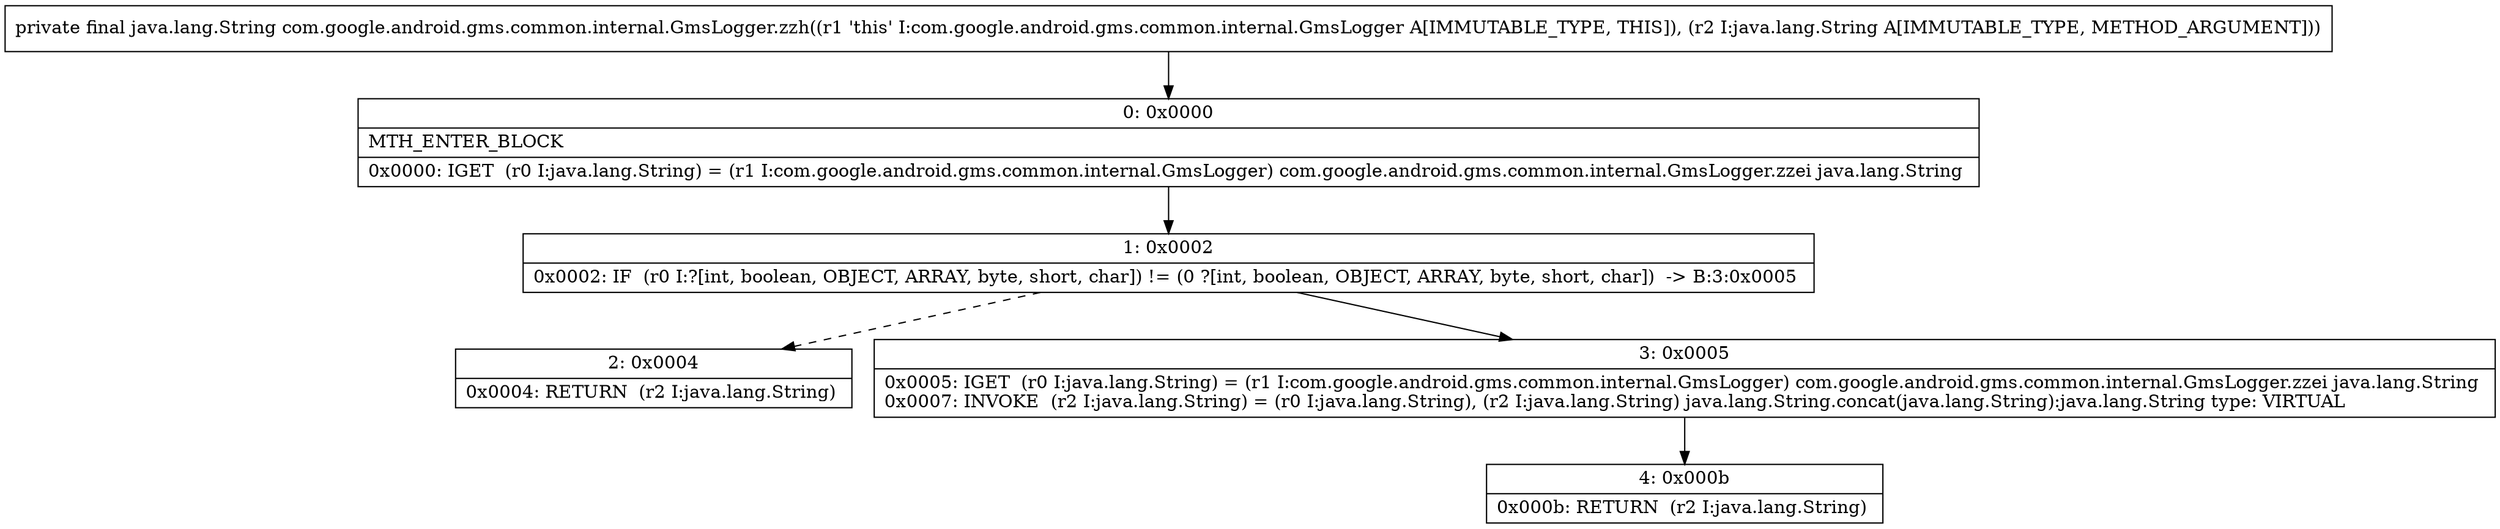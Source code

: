 digraph "CFG forcom.google.android.gms.common.internal.GmsLogger.zzh(Ljava\/lang\/String;)Ljava\/lang\/String;" {
Node_0 [shape=record,label="{0\:\ 0x0000|MTH_ENTER_BLOCK\l|0x0000: IGET  (r0 I:java.lang.String) = (r1 I:com.google.android.gms.common.internal.GmsLogger) com.google.android.gms.common.internal.GmsLogger.zzei java.lang.String \l}"];
Node_1 [shape=record,label="{1\:\ 0x0002|0x0002: IF  (r0 I:?[int, boolean, OBJECT, ARRAY, byte, short, char]) != (0 ?[int, boolean, OBJECT, ARRAY, byte, short, char])  \-\> B:3:0x0005 \l}"];
Node_2 [shape=record,label="{2\:\ 0x0004|0x0004: RETURN  (r2 I:java.lang.String) \l}"];
Node_3 [shape=record,label="{3\:\ 0x0005|0x0005: IGET  (r0 I:java.lang.String) = (r1 I:com.google.android.gms.common.internal.GmsLogger) com.google.android.gms.common.internal.GmsLogger.zzei java.lang.String \l0x0007: INVOKE  (r2 I:java.lang.String) = (r0 I:java.lang.String), (r2 I:java.lang.String) java.lang.String.concat(java.lang.String):java.lang.String type: VIRTUAL \l}"];
Node_4 [shape=record,label="{4\:\ 0x000b|0x000b: RETURN  (r2 I:java.lang.String) \l}"];
MethodNode[shape=record,label="{private final java.lang.String com.google.android.gms.common.internal.GmsLogger.zzh((r1 'this' I:com.google.android.gms.common.internal.GmsLogger A[IMMUTABLE_TYPE, THIS]), (r2 I:java.lang.String A[IMMUTABLE_TYPE, METHOD_ARGUMENT])) }"];
MethodNode -> Node_0;
Node_0 -> Node_1;
Node_1 -> Node_2[style=dashed];
Node_1 -> Node_3;
Node_3 -> Node_4;
}

